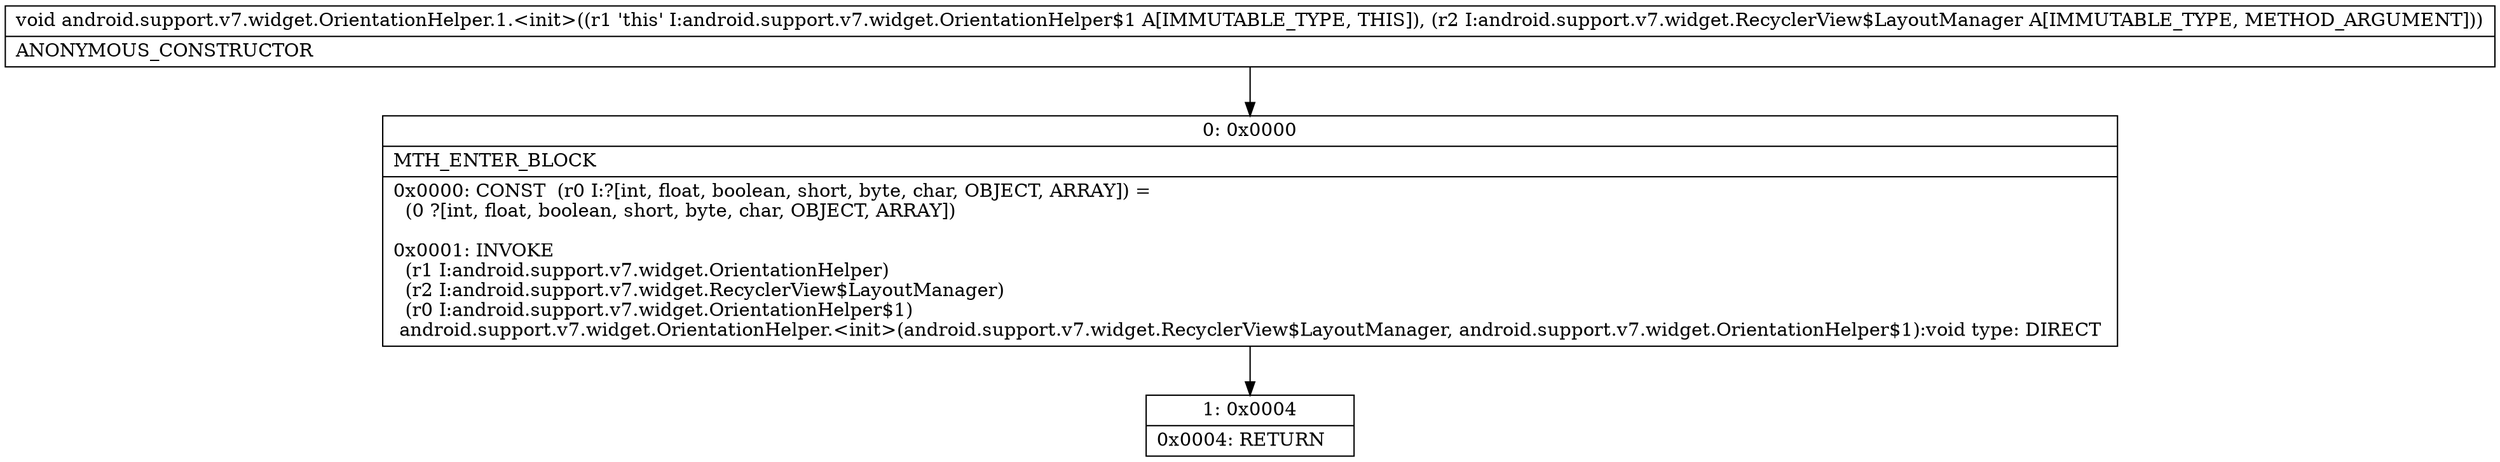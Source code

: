 digraph "CFG forandroid.support.v7.widget.OrientationHelper.1.\<init\>(Landroid\/support\/v7\/widget\/RecyclerView$LayoutManager;)V" {
Node_0 [shape=record,label="{0\:\ 0x0000|MTH_ENTER_BLOCK\l|0x0000: CONST  (r0 I:?[int, float, boolean, short, byte, char, OBJECT, ARRAY]) = \l  (0 ?[int, float, boolean, short, byte, char, OBJECT, ARRAY])\l \l0x0001: INVOKE  \l  (r1 I:android.support.v7.widget.OrientationHelper)\l  (r2 I:android.support.v7.widget.RecyclerView$LayoutManager)\l  (r0 I:android.support.v7.widget.OrientationHelper$1)\l android.support.v7.widget.OrientationHelper.\<init\>(android.support.v7.widget.RecyclerView$LayoutManager, android.support.v7.widget.OrientationHelper$1):void type: DIRECT \l}"];
Node_1 [shape=record,label="{1\:\ 0x0004|0x0004: RETURN   \l}"];
MethodNode[shape=record,label="{void android.support.v7.widget.OrientationHelper.1.\<init\>((r1 'this' I:android.support.v7.widget.OrientationHelper$1 A[IMMUTABLE_TYPE, THIS]), (r2 I:android.support.v7.widget.RecyclerView$LayoutManager A[IMMUTABLE_TYPE, METHOD_ARGUMENT]))  | ANONYMOUS_CONSTRUCTOR\l}"];
MethodNode -> Node_0;
Node_0 -> Node_1;
}


